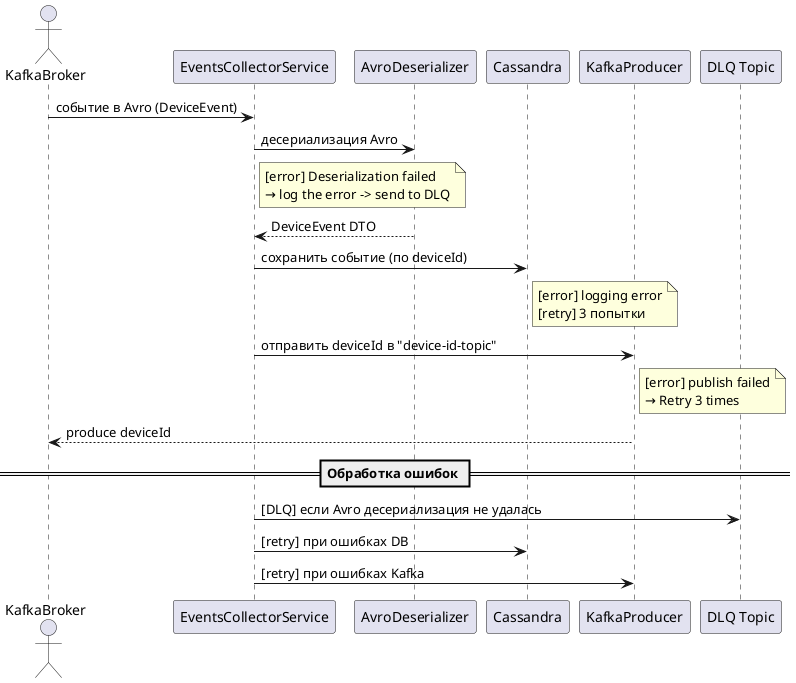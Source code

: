 '@startuml
'actor KafkaBroker
'participant "EventsCollectorService" as ECS
'participant "AvroDeserializer" as AVRO
'participant "Cassandra" as DB
'participant "KafkaProducer" as KP
'
'KafkaBroker -> ECS : событие в Avro (DeviceEvent)
'ECS -> AVRO : десериализация Avro
'    alt deserialization failure
'    ECS -> ECS : log error
'    ECS -> "DLQ Topic" : отправить в Dead Letter Queue
'    end
'AVRO --> ECS : DeviceEvent DTO
'ECS -> DB : сохранить событие (по deviceId)
'ECS -> KP : отправить deviceId в "device-id-topic"
'alt inconsistent state (DB write failed | KP publishing failed)
'else DB write failed
'    ECS -> DB : retry 3 раза
'    opt still failed
'        ECS -> "Retry Queue" : отправить на отложенную обработку
'    end
'else KP publishing failed
'
'end
'KP --> KafkaBroker : produce deviceId
'@enduml
'
@startuml
actor KafkaBroker
participant "EventsCollectorService" as ECS
participant "AvroDeserializer" as AVRO
participant "Cassandra" as DB
participant "KafkaProducer" as KP
participant "DLQ Topic" as DLQ

KafkaBroker -> ECS : событие в Avro (DeviceEvent)
ECS -> AVRO : десериализация Avro
note right of ECS
  [error] Deserialization failed
  → log the error -> send to DLQ
end note
AVRO --> ECS : DeviceEvent DTO

ECS -> DB : сохранить событие (по deviceId)
note right of DB
  [error] logging error
  [retry] 3 попытки
end note
ECS -> KP : отправить deviceId в "device-id-topic"
note right of KP
  [error] publish failed
  → Retry 3 times
end note
KP --> KafkaBroker : produce deviceId

== Обработка ошибок ==
ECS -> DLQ : [DLQ] если Avro десериализация не удалась
ECS -> DB : [retry] при ошибках DB
ECS -> KP : [retry] при ошибках Kafka
@enduml
